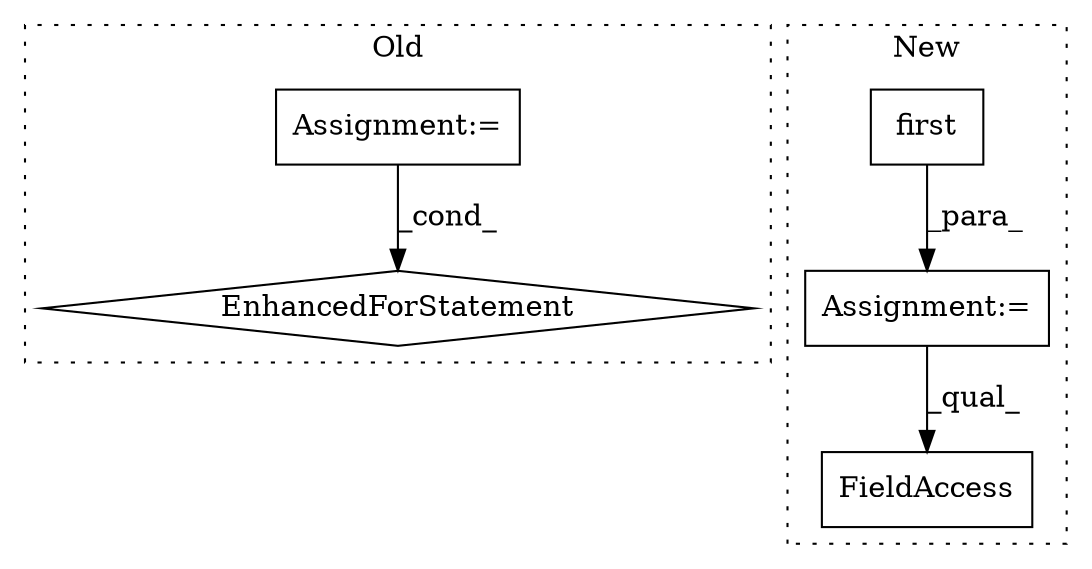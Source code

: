 digraph G {
subgraph cluster0 {
1 [label="EnhancedForStatement" a="70" s="1732,1833" l="57,2" shape="diamond"];
4 [label="Assignment:=" a="7" s="1638" l="1" shape="box"];
label = "Old";
style="dotted";
}
subgraph cluster1 {
2 [label="first" a="32" s="2903,2917" l="6,1" shape="box"];
3 [label="Assignment:=" a="7" s="2889" l="1" shape="box"];
5 [label="FieldAccess" a="22" s="3160" l="8" shape="box"];
label = "New";
style="dotted";
}
2 -> 3 [label="_para_"];
3 -> 5 [label="_qual_"];
4 -> 1 [label="_cond_"];
}